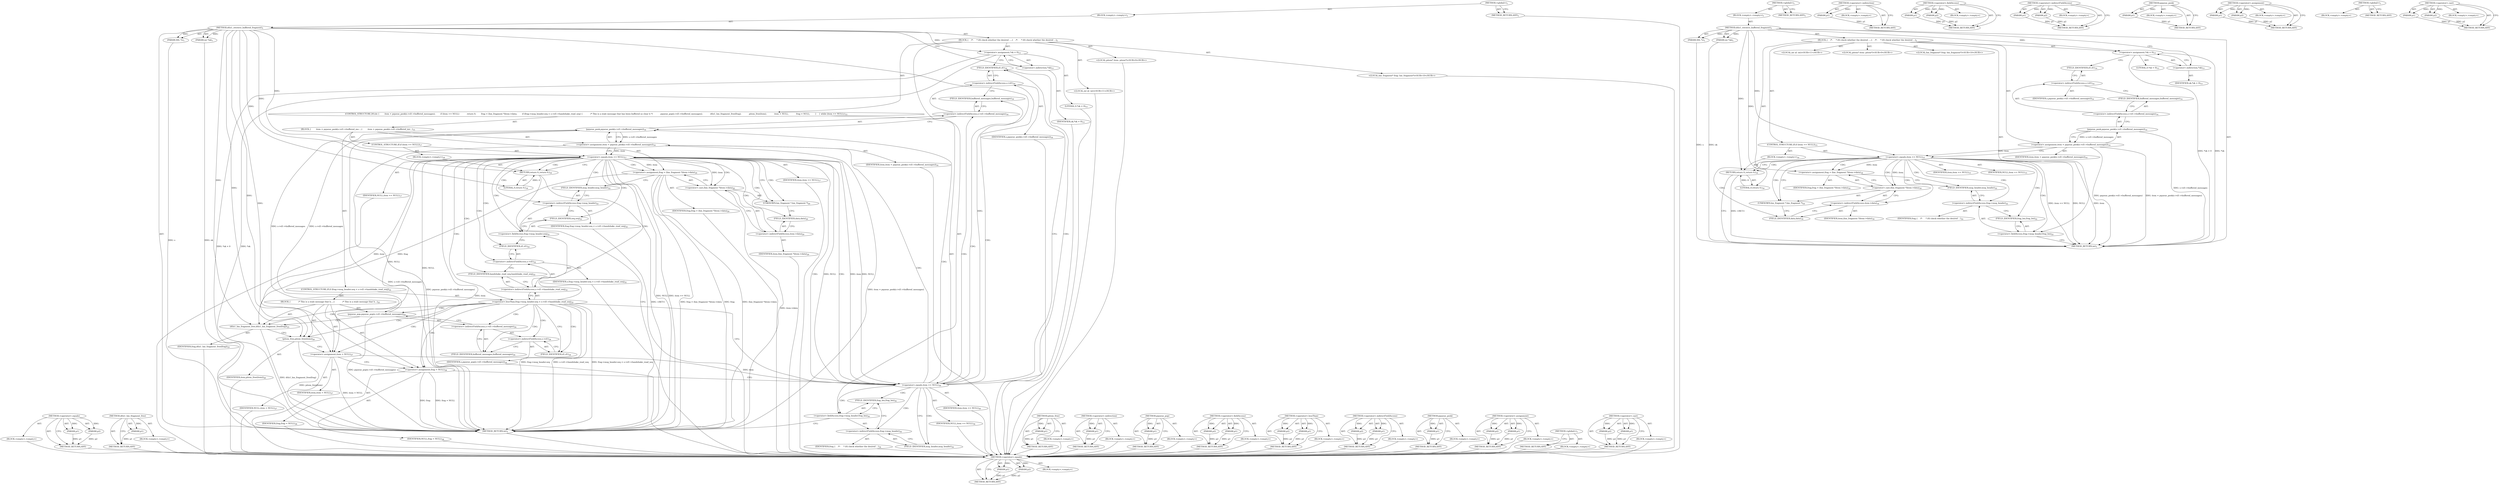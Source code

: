 digraph "&lt;operator&gt;.cast" {
vulnerable_89 [label=<(METHOD,&lt;operator&gt;.equals)>];
vulnerable_90 [label=<(PARAM,p1)>];
vulnerable_91 [label=<(PARAM,p2)>];
vulnerable_92 [label=<(BLOCK,&lt;empty&gt;,&lt;empty&gt;)>];
vulnerable_93 [label=<(METHOD_RETURN,ANY)>];
vulnerable_6 [label=<(METHOD,&lt;global&gt;)<SUB>1</SUB>>];
vulnerable_7 [label=<(BLOCK,&lt;empty&gt;,&lt;empty&gt;)<SUB>1</SUB>>];
vulnerable_8 [label=<(METHOD,dtls1_retrieve_buffered_fragment)<SUB>1</SUB>>];
vulnerable_9 [label=<(PARAM,SSL *s)<SUB>1</SUB>>];
vulnerable_10 [label=<(PARAM,int *ok)<SUB>1</SUB>>];
vulnerable_11 [label=<(BLOCK,{
    /*-
     * (0) check whether the desired ...,{
    /*-
     * (0) check whether the desired ...)<SUB>2</SUB>>];
vulnerable_12 [label="<(LOCAL,pitem* item: pitem*)<SUB>9</SUB>>"];
vulnerable_13 [label="<(LOCAL,hm_fragment* frag: hm_fragment*)<SUB>10</SUB>>"];
vulnerable_14 [label="<(LOCAL,int al: int)<SUB>11</SUB>>"];
vulnerable_15 [label=<(&lt;operator&gt;.assignment,*ok = 0)<SUB>13</SUB>>];
vulnerable_16 [label=<(&lt;operator&gt;.indirection,*ok)<SUB>13</SUB>>];
vulnerable_17 [label=<(IDENTIFIER,ok,*ok = 0)<SUB>13</SUB>>];
vulnerable_18 [label=<(LITERAL,0,*ok = 0)<SUB>13</SUB>>];
vulnerable_19 [label=<(&lt;operator&gt;.assignment,item = pqueue_peek(s-&gt;d1-&gt;buffered_messages))<SUB>14</SUB>>];
vulnerable_20 [label=<(IDENTIFIER,item,item = pqueue_peek(s-&gt;d1-&gt;buffered_messages))<SUB>14</SUB>>];
vulnerable_21 [label=<(pqueue_peek,pqueue_peek(s-&gt;d1-&gt;buffered_messages))<SUB>14</SUB>>];
vulnerable_22 [label=<(&lt;operator&gt;.indirectFieldAccess,s-&gt;d1-&gt;buffered_messages)<SUB>14</SUB>>];
vulnerable_23 [label=<(&lt;operator&gt;.indirectFieldAccess,s-&gt;d1)<SUB>14</SUB>>];
vulnerable_24 [label=<(IDENTIFIER,s,pqueue_peek(s-&gt;d1-&gt;buffered_messages))<SUB>14</SUB>>];
vulnerable_25 [label=<(FIELD_IDENTIFIER,d1,d1)<SUB>14</SUB>>];
vulnerable_26 [label=<(FIELD_IDENTIFIER,buffered_messages,buffered_messages)<SUB>14</SUB>>];
vulnerable_27 [label=<(CONTROL_STRUCTURE,IF,if (item == NULL))<SUB>15</SUB>>];
vulnerable_28 [label=<(&lt;operator&gt;.equals,item == NULL)<SUB>15</SUB>>];
vulnerable_29 [label=<(IDENTIFIER,item,item == NULL)<SUB>15</SUB>>];
vulnerable_30 [label=<(IDENTIFIER,NULL,item == NULL)<SUB>15</SUB>>];
vulnerable_31 [label=<(BLOCK,&lt;empty&gt;,&lt;empty&gt;)<SUB>16</SUB>>];
vulnerable_32 [label=<(RETURN,return 0;,return 0;)<SUB>16</SUB>>];
vulnerable_33 [label=<(LITERAL,0,return 0;)<SUB>16</SUB>>];
vulnerable_34 [label=<(&lt;operator&gt;.assignment,frag = (hm_fragment *)item-&gt;data)<SUB>18</SUB>>];
vulnerable_35 [label=<(IDENTIFIER,frag,frag = (hm_fragment *)item-&gt;data)<SUB>18</SUB>>];
vulnerable_36 [label=<(&lt;operator&gt;.cast,(hm_fragment *)item-&gt;data)<SUB>18</SUB>>];
vulnerable_37 [label=<(UNKNOWN,hm_fragment *,hm_fragment *)<SUB>18</SUB>>];
vulnerable_38 [label=<(&lt;operator&gt;.indirectFieldAccess,item-&gt;data)<SUB>18</SUB>>];
vulnerable_39 [label=<(IDENTIFIER,item,(hm_fragment *)item-&gt;data)<SUB>18</SUB>>];
vulnerable_40 [label=<(FIELD_IDENTIFIER,data,data)<SUB>18</SUB>>];
vulnerable_41 [label=<(&lt;operator&gt;.fieldAccess,frag-&gt;msg_header.frag_len)<SUB>22</SUB>>];
vulnerable_42 [label=<(&lt;operator&gt;.indirectFieldAccess,frag-&gt;msg_header)<SUB>22</SUB>>];
vulnerable_43 [label=<(IDENTIFIER,frag,{
    /*-
     * (0) check whether the desired ...)<SUB>22</SUB>>];
vulnerable_44 [label=<(FIELD_IDENTIFIER,msg_header,msg_header)<SUB>22</SUB>>];
vulnerable_45 [label=<(FIELD_IDENTIFIER,frag_len,frag_len)<SUB>22</SUB>>];
vulnerable_46 [label=<(METHOD_RETURN,int)<SUB>1</SUB>>];
vulnerable_48 [label=<(METHOD_RETURN,ANY)<SUB>1</SUB>>];
vulnerable_76 [label=<(METHOD,&lt;operator&gt;.indirection)>];
vulnerable_77 [label=<(PARAM,p1)>];
vulnerable_78 [label=<(BLOCK,&lt;empty&gt;,&lt;empty&gt;)>];
vulnerable_79 [label=<(METHOD_RETURN,ANY)>];
vulnerable_99 [label=<(METHOD,&lt;operator&gt;.fieldAccess)>];
vulnerable_100 [label=<(PARAM,p1)>];
vulnerable_101 [label=<(PARAM,p2)>];
vulnerable_102 [label=<(BLOCK,&lt;empty&gt;,&lt;empty&gt;)>];
vulnerable_103 [label=<(METHOD_RETURN,ANY)>];
vulnerable_84 [label=<(METHOD,&lt;operator&gt;.indirectFieldAccess)>];
vulnerable_85 [label=<(PARAM,p1)>];
vulnerable_86 [label=<(PARAM,p2)>];
vulnerable_87 [label=<(BLOCK,&lt;empty&gt;,&lt;empty&gt;)>];
vulnerable_88 [label=<(METHOD_RETURN,ANY)>];
vulnerable_80 [label=<(METHOD,pqueue_peek)>];
vulnerable_81 [label=<(PARAM,p1)>];
vulnerable_82 [label=<(BLOCK,&lt;empty&gt;,&lt;empty&gt;)>];
vulnerable_83 [label=<(METHOD_RETURN,ANY)>];
vulnerable_71 [label=<(METHOD,&lt;operator&gt;.assignment)>];
vulnerable_72 [label=<(PARAM,p1)>];
vulnerable_73 [label=<(PARAM,p2)>];
vulnerable_74 [label=<(BLOCK,&lt;empty&gt;,&lt;empty&gt;)>];
vulnerable_75 [label=<(METHOD_RETURN,ANY)>];
vulnerable_65 [label=<(METHOD,&lt;global&gt;)<SUB>1</SUB>>];
vulnerable_66 [label=<(BLOCK,&lt;empty&gt;,&lt;empty&gt;)>];
vulnerable_67 [label=<(METHOD_RETURN,ANY)>];
vulnerable_94 [label=<(METHOD,&lt;operator&gt;.cast)>];
vulnerable_95 [label=<(PARAM,p1)>];
vulnerable_96 [label=<(PARAM,p2)>];
vulnerable_97 [label=<(BLOCK,&lt;empty&gt;,&lt;empty&gt;)>];
vulnerable_98 [label=<(METHOD_RETURN,ANY)>];
fixed_123 [label=<(METHOD,&lt;operator&gt;.equals)>];
fixed_124 [label=<(PARAM,p1)>];
fixed_125 [label=<(PARAM,p2)>];
fixed_126 [label=<(BLOCK,&lt;empty&gt;,&lt;empty&gt;)>];
fixed_127 [label=<(METHOD_RETURN,ANY)>];
fixed_147 [label=<(METHOD,dtls1_hm_fragment_free)>];
fixed_148 [label=<(PARAM,p1)>];
fixed_149 [label=<(BLOCK,&lt;empty&gt;,&lt;empty&gt;)>];
fixed_150 [label=<(METHOD_RETURN,ANY)>];
fixed_6 [label=<(METHOD,&lt;global&gt;)<SUB>1</SUB>>];
fixed_7 [label=<(BLOCK,&lt;empty&gt;,&lt;empty&gt;)<SUB>1</SUB>>];
fixed_8 [label=<(METHOD,dtls1_retrieve_buffered_fragment)<SUB>1</SUB>>];
fixed_9 [label=<(PARAM,SSL *s)<SUB>1</SUB>>];
fixed_10 [label=<(PARAM,int *ok)<SUB>1</SUB>>];
fixed_11 [label=<(BLOCK,{
    /*-
     * (0) check whether the desired ...,{
    /*-
     * (0) check whether the desired ...)<SUB>2</SUB>>];
fixed_12 [label="<(LOCAL,pitem* item: pitem*)<SUB>9</SUB>>"];
fixed_13 [label="<(LOCAL,hm_fragment* frag: hm_fragment*)<SUB>10</SUB>>"];
fixed_14 [label="<(LOCAL,int al: int)<SUB>11</SUB>>"];
fixed_15 [label=<(&lt;operator&gt;.assignment,*ok = 0)<SUB>13</SUB>>];
fixed_16 [label=<(&lt;operator&gt;.indirection,*ok)<SUB>13</SUB>>];
fixed_17 [label=<(IDENTIFIER,ok,*ok = 0)<SUB>13</SUB>>];
fixed_18 [label=<(LITERAL,0,*ok = 0)<SUB>13</SUB>>];
fixed_19 [label=<(CONTROL_STRUCTURE,DO,do {
        item = pqueue_peek(s-&gt;d1-&gt;buffered_messages);
        if (item == NULL)
            return 0;

        frag = (hm_fragment *)item-&gt;data;

        if (frag-&gt;msg_header.seq &lt; s-&gt;d1-&gt;handshake_read_seq) {
            /* This is a stale message that has been buffered so clear it */
            pqueue_pop(s-&gt;d1-&gt;buffered_messages);
            dtls1_hm_fragment_free(frag);
            pitem_free(item);
            item = NULL;
            frag = NULL;
        }
    } while (item == NULL);)<SUB>15</SUB>>];
fixed_20 [label=<(BLOCK,{
        item = pqueue_peek(s-&gt;d1-&gt;buffered_me...,{
        item = pqueue_peek(s-&gt;d1-&gt;buffered_me...)<SUB>15</SUB>>];
fixed_21 [label=<(&lt;operator&gt;.assignment,item = pqueue_peek(s-&gt;d1-&gt;buffered_messages))<SUB>16</SUB>>];
fixed_22 [label=<(IDENTIFIER,item,item = pqueue_peek(s-&gt;d1-&gt;buffered_messages))<SUB>16</SUB>>];
fixed_23 [label=<(pqueue_peek,pqueue_peek(s-&gt;d1-&gt;buffered_messages))<SUB>16</SUB>>];
fixed_24 [label=<(&lt;operator&gt;.indirectFieldAccess,s-&gt;d1-&gt;buffered_messages)<SUB>16</SUB>>];
fixed_25 [label=<(&lt;operator&gt;.indirectFieldAccess,s-&gt;d1)<SUB>16</SUB>>];
fixed_26 [label=<(IDENTIFIER,s,pqueue_peek(s-&gt;d1-&gt;buffered_messages))<SUB>16</SUB>>];
fixed_27 [label=<(FIELD_IDENTIFIER,d1,d1)<SUB>16</SUB>>];
fixed_28 [label=<(FIELD_IDENTIFIER,buffered_messages,buffered_messages)<SUB>16</SUB>>];
fixed_29 [label=<(CONTROL_STRUCTURE,IF,if (item == NULL))<SUB>17</SUB>>];
fixed_30 [label=<(&lt;operator&gt;.equals,item == NULL)<SUB>17</SUB>>];
fixed_31 [label=<(IDENTIFIER,item,item == NULL)<SUB>17</SUB>>];
fixed_32 [label=<(IDENTIFIER,NULL,item == NULL)<SUB>17</SUB>>];
fixed_33 [label=<(BLOCK,&lt;empty&gt;,&lt;empty&gt;)<SUB>18</SUB>>];
fixed_34 [label=<(RETURN,return 0;,return 0;)<SUB>18</SUB>>];
fixed_35 [label=<(LITERAL,0,return 0;)<SUB>18</SUB>>];
fixed_36 [label=<(&lt;operator&gt;.assignment,frag = (hm_fragment *)item-&gt;data)<SUB>20</SUB>>];
fixed_37 [label=<(IDENTIFIER,frag,frag = (hm_fragment *)item-&gt;data)<SUB>20</SUB>>];
fixed_38 [label=<(&lt;operator&gt;.cast,(hm_fragment *)item-&gt;data)<SUB>20</SUB>>];
fixed_39 [label=<(UNKNOWN,hm_fragment *,hm_fragment *)<SUB>20</SUB>>];
fixed_40 [label=<(&lt;operator&gt;.indirectFieldAccess,item-&gt;data)<SUB>20</SUB>>];
fixed_41 [label=<(IDENTIFIER,item,(hm_fragment *)item-&gt;data)<SUB>20</SUB>>];
fixed_42 [label=<(FIELD_IDENTIFIER,data,data)<SUB>20</SUB>>];
fixed_43 [label=<(CONTROL_STRUCTURE,IF,if (frag-&gt;msg_header.seq &lt; s-&gt;d1-&gt;handshake_read_seq))<SUB>22</SUB>>];
fixed_44 [label=<(&lt;operator&gt;.lessThan,frag-&gt;msg_header.seq &lt; s-&gt;d1-&gt;handshake_read_seq)<SUB>22</SUB>>];
fixed_45 [label=<(&lt;operator&gt;.fieldAccess,frag-&gt;msg_header.seq)<SUB>22</SUB>>];
fixed_46 [label=<(&lt;operator&gt;.indirectFieldAccess,frag-&gt;msg_header)<SUB>22</SUB>>];
fixed_47 [label=<(IDENTIFIER,frag,frag-&gt;msg_header.seq &lt; s-&gt;d1-&gt;handshake_read_seq)<SUB>22</SUB>>];
fixed_48 [label=<(FIELD_IDENTIFIER,msg_header,msg_header)<SUB>22</SUB>>];
fixed_49 [label=<(FIELD_IDENTIFIER,seq,seq)<SUB>22</SUB>>];
fixed_50 [label=<(&lt;operator&gt;.indirectFieldAccess,s-&gt;d1-&gt;handshake_read_seq)<SUB>22</SUB>>];
fixed_51 [label=<(&lt;operator&gt;.indirectFieldAccess,s-&gt;d1)<SUB>22</SUB>>];
fixed_52 [label=<(IDENTIFIER,s,frag-&gt;msg_header.seq &lt; s-&gt;d1-&gt;handshake_read_seq)<SUB>22</SUB>>];
fixed_53 [label=<(FIELD_IDENTIFIER,d1,d1)<SUB>22</SUB>>];
fixed_54 [label=<(FIELD_IDENTIFIER,handshake_read_seq,handshake_read_seq)<SUB>22</SUB>>];
fixed_55 [label=<(BLOCK,{
            /* This is a stale message that h...,{
            /* This is a stale message that h...)<SUB>22</SUB>>];
fixed_56 [label=<(pqueue_pop,pqueue_pop(s-&gt;d1-&gt;buffered_messages))<SUB>24</SUB>>];
fixed_57 [label=<(&lt;operator&gt;.indirectFieldAccess,s-&gt;d1-&gt;buffered_messages)<SUB>24</SUB>>];
fixed_58 [label=<(&lt;operator&gt;.indirectFieldAccess,s-&gt;d1)<SUB>24</SUB>>];
fixed_59 [label=<(IDENTIFIER,s,pqueue_pop(s-&gt;d1-&gt;buffered_messages))<SUB>24</SUB>>];
fixed_60 [label=<(FIELD_IDENTIFIER,d1,d1)<SUB>24</SUB>>];
fixed_61 [label=<(FIELD_IDENTIFIER,buffered_messages,buffered_messages)<SUB>24</SUB>>];
fixed_62 [label=<(dtls1_hm_fragment_free,dtls1_hm_fragment_free(frag))<SUB>25</SUB>>];
fixed_63 [label=<(IDENTIFIER,frag,dtls1_hm_fragment_free(frag))<SUB>25</SUB>>];
fixed_64 [label=<(pitem_free,pitem_free(item))<SUB>26</SUB>>];
fixed_65 [label=<(IDENTIFIER,item,pitem_free(item))<SUB>26</SUB>>];
fixed_66 [label=<(&lt;operator&gt;.assignment,item = NULL)<SUB>27</SUB>>];
fixed_67 [label=<(IDENTIFIER,item,item = NULL)<SUB>27</SUB>>];
fixed_68 [label=<(IDENTIFIER,NULL,item = NULL)<SUB>27</SUB>>];
fixed_69 [label=<(&lt;operator&gt;.assignment,frag = NULL)<SUB>28</SUB>>];
fixed_70 [label=<(IDENTIFIER,frag,frag = NULL)<SUB>28</SUB>>];
fixed_71 [label=<(IDENTIFIER,NULL,frag = NULL)<SUB>28</SUB>>];
fixed_72 [label=<(&lt;operator&gt;.equals,item == NULL)<SUB>30</SUB>>];
fixed_73 [label=<(IDENTIFIER,item,item == NULL)<SUB>30</SUB>>];
fixed_74 [label=<(IDENTIFIER,NULL,item == NULL)<SUB>30</SUB>>];
fixed_75 [label=<(&lt;operator&gt;.fieldAccess,frag-&gt;msg_header.frag_len)<SUB>34</SUB>>];
fixed_76 [label=<(&lt;operator&gt;.indirectFieldAccess,frag-&gt;msg_header)<SUB>34</SUB>>];
fixed_77 [label=<(IDENTIFIER,frag,{
    /*-
     * (0) check whether the desired ...)<SUB>34</SUB>>];
fixed_78 [label=<(FIELD_IDENTIFIER,msg_header,msg_header)<SUB>34</SUB>>];
fixed_79 [label=<(FIELD_IDENTIFIER,frag_len,frag_len)<SUB>34</SUB>>];
fixed_80 [label=<(METHOD_RETURN,int)<SUB>1</SUB>>];
fixed_82 [label=<(METHOD_RETURN,ANY)<SUB>1</SUB>>];
fixed_151 [label=<(METHOD,pitem_free)>];
fixed_152 [label=<(PARAM,p1)>];
fixed_153 [label=<(BLOCK,&lt;empty&gt;,&lt;empty&gt;)>];
fixed_154 [label=<(METHOD_RETURN,ANY)>];
fixed_110 [label=<(METHOD,&lt;operator&gt;.indirection)>];
fixed_111 [label=<(PARAM,p1)>];
fixed_112 [label=<(BLOCK,&lt;empty&gt;,&lt;empty&gt;)>];
fixed_113 [label=<(METHOD_RETURN,ANY)>];
fixed_143 [label=<(METHOD,pqueue_pop)>];
fixed_144 [label=<(PARAM,p1)>];
fixed_145 [label=<(BLOCK,&lt;empty&gt;,&lt;empty&gt;)>];
fixed_146 [label=<(METHOD_RETURN,ANY)>];
fixed_138 [label=<(METHOD,&lt;operator&gt;.fieldAccess)>];
fixed_139 [label=<(PARAM,p1)>];
fixed_140 [label=<(PARAM,p2)>];
fixed_141 [label=<(BLOCK,&lt;empty&gt;,&lt;empty&gt;)>];
fixed_142 [label=<(METHOD_RETURN,ANY)>];
fixed_133 [label=<(METHOD,&lt;operator&gt;.lessThan)>];
fixed_134 [label=<(PARAM,p1)>];
fixed_135 [label=<(PARAM,p2)>];
fixed_136 [label=<(BLOCK,&lt;empty&gt;,&lt;empty&gt;)>];
fixed_137 [label=<(METHOD_RETURN,ANY)>];
fixed_118 [label=<(METHOD,&lt;operator&gt;.indirectFieldAccess)>];
fixed_119 [label=<(PARAM,p1)>];
fixed_120 [label=<(PARAM,p2)>];
fixed_121 [label=<(BLOCK,&lt;empty&gt;,&lt;empty&gt;)>];
fixed_122 [label=<(METHOD_RETURN,ANY)>];
fixed_114 [label=<(METHOD,pqueue_peek)>];
fixed_115 [label=<(PARAM,p1)>];
fixed_116 [label=<(BLOCK,&lt;empty&gt;,&lt;empty&gt;)>];
fixed_117 [label=<(METHOD_RETURN,ANY)>];
fixed_105 [label=<(METHOD,&lt;operator&gt;.assignment)>];
fixed_106 [label=<(PARAM,p1)>];
fixed_107 [label=<(PARAM,p2)>];
fixed_108 [label=<(BLOCK,&lt;empty&gt;,&lt;empty&gt;)>];
fixed_109 [label=<(METHOD_RETURN,ANY)>];
fixed_99 [label=<(METHOD,&lt;global&gt;)<SUB>1</SUB>>];
fixed_100 [label=<(BLOCK,&lt;empty&gt;,&lt;empty&gt;)>];
fixed_101 [label=<(METHOD_RETURN,ANY)>];
fixed_128 [label=<(METHOD,&lt;operator&gt;.cast)>];
fixed_129 [label=<(PARAM,p1)>];
fixed_130 [label=<(PARAM,p2)>];
fixed_131 [label=<(BLOCK,&lt;empty&gt;,&lt;empty&gt;)>];
fixed_132 [label=<(METHOD_RETURN,ANY)>];
vulnerable_89 -> vulnerable_90  [key=0, label="AST: "];
vulnerable_89 -> vulnerable_90  [key=1, label="DDG: "];
vulnerable_89 -> vulnerable_92  [key=0, label="AST: "];
vulnerable_89 -> vulnerable_91  [key=0, label="AST: "];
vulnerable_89 -> vulnerable_91  [key=1, label="DDG: "];
vulnerable_89 -> vulnerable_93  [key=0, label="AST: "];
vulnerable_89 -> vulnerable_93  [key=1, label="CFG: "];
vulnerable_90 -> vulnerable_93  [key=0, label="DDG: p1"];
vulnerable_91 -> vulnerable_93  [key=0, label="DDG: p2"];
vulnerable_6 -> vulnerable_7  [key=0, label="AST: "];
vulnerable_6 -> vulnerable_48  [key=0, label="AST: "];
vulnerable_6 -> vulnerable_48  [key=1, label="CFG: "];
vulnerable_7 -> vulnerable_8  [key=0, label="AST: "];
vulnerable_8 -> vulnerable_9  [key=0, label="AST: "];
vulnerable_8 -> vulnerable_9  [key=1, label="DDG: "];
vulnerable_8 -> vulnerable_10  [key=0, label="AST: "];
vulnerable_8 -> vulnerable_10  [key=1, label="DDG: "];
vulnerable_8 -> vulnerable_11  [key=0, label="AST: "];
vulnerable_8 -> vulnerable_46  [key=0, label="AST: "];
vulnerable_8 -> vulnerable_16  [key=0, label="CFG: "];
vulnerable_8 -> vulnerable_15  [key=0, label="DDG: "];
vulnerable_8 -> vulnerable_28  [key=0, label="DDG: "];
vulnerable_8 -> vulnerable_32  [key=0, label="DDG: "];
vulnerable_8 -> vulnerable_33  [key=0, label="DDG: "];
vulnerable_9 -> vulnerable_46  [key=0, label="DDG: s"];
vulnerable_10 -> vulnerable_46  [key=0, label="DDG: ok"];
vulnerable_11 -> vulnerable_12  [key=0, label="AST: "];
vulnerable_11 -> vulnerable_13  [key=0, label="AST: "];
vulnerable_11 -> vulnerable_14  [key=0, label="AST: "];
vulnerable_11 -> vulnerable_15  [key=0, label="AST: "];
vulnerable_11 -> vulnerable_19  [key=0, label="AST: "];
vulnerable_11 -> vulnerable_27  [key=0, label="AST: "];
vulnerable_11 -> vulnerable_34  [key=0, label="AST: "];
vulnerable_11 -> vulnerable_41  [key=0, label="AST: "];
vulnerable_15 -> vulnerable_16  [key=0, label="AST: "];
vulnerable_15 -> vulnerable_18  [key=0, label="AST: "];
vulnerable_15 -> vulnerable_25  [key=0, label="CFG: "];
vulnerable_15 -> vulnerable_46  [key=0, label="DDG: *ok"];
vulnerable_15 -> vulnerable_46  [key=1, label="DDG: *ok = 0"];
vulnerable_16 -> vulnerable_17  [key=0, label="AST: "];
vulnerable_16 -> vulnerable_15  [key=0, label="CFG: "];
vulnerable_19 -> vulnerable_20  [key=0, label="AST: "];
vulnerable_19 -> vulnerable_21  [key=0, label="AST: "];
vulnerable_19 -> vulnerable_28  [key=0, label="CFG: "];
vulnerable_19 -> vulnerable_28  [key=1, label="DDG: item"];
vulnerable_19 -> vulnerable_46  [key=0, label="DDG: pqueue_peek(s-&gt;d1-&gt;buffered_messages)"];
vulnerable_19 -> vulnerable_46  [key=1, label="DDG: item = pqueue_peek(s-&gt;d1-&gt;buffered_messages)"];
vulnerable_21 -> vulnerable_22  [key=0, label="AST: "];
vulnerable_21 -> vulnerable_19  [key=0, label="CFG: "];
vulnerable_21 -> vulnerable_19  [key=1, label="DDG: s-&gt;d1-&gt;buffered_messages"];
vulnerable_21 -> vulnerable_46  [key=0, label="DDG: s-&gt;d1-&gt;buffered_messages"];
vulnerable_22 -> vulnerable_23  [key=0, label="AST: "];
vulnerable_22 -> vulnerable_26  [key=0, label="AST: "];
vulnerable_22 -> vulnerable_21  [key=0, label="CFG: "];
vulnerable_23 -> vulnerable_24  [key=0, label="AST: "];
vulnerable_23 -> vulnerable_25  [key=0, label="AST: "];
vulnerable_23 -> vulnerable_26  [key=0, label="CFG: "];
vulnerable_25 -> vulnerable_23  [key=0, label="CFG: "];
vulnerable_26 -> vulnerable_22  [key=0, label="CFG: "];
vulnerable_27 -> vulnerable_28  [key=0, label="AST: "];
vulnerable_27 -> vulnerable_31  [key=0, label="AST: "];
vulnerable_28 -> vulnerable_29  [key=0, label="AST: "];
vulnerable_28 -> vulnerable_30  [key=0, label="AST: "];
vulnerable_28 -> vulnerable_32  [key=0, label="CFG: "];
vulnerable_28 -> vulnerable_32  [key=1, label="CDG: "];
vulnerable_28 -> vulnerable_37  [key=0, label="CFG: "];
vulnerable_28 -> vulnerable_37  [key=1, label="CDG: "];
vulnerable_28 -> vulnerable_46  [key=0, label="DDG: item"];
vulnerable_28 -> vulnerable_46  [key=1, label="DDG: item == NULL"];
vulnerable_28 -> vulnerable_46  [key=2, label="DDG: NULL"];
vulnerable_28 -> vulnerable_34  [key=0, label="DDG: item"];
vulnerable_28 -> vulnerable_34  [key=1, label="CDG: "];
vulnerable_28 -> vulnerable_36  [key=0, label="DDG: item"];
vulnerable_28 -> vulnerable_36  [key=1, label="CDG: "];
vulnerable_28 -> vulnerable_40  [key=0, label="CDG: "];
vulnerable_28 -> vulnerable_42  [key=0, label="CDG: "];
vulnerable_28 -> vulnerable_44  [key=0, label="CDG: "];
vulnerable_28 -> vulnerable_38  [key=0, label="CDG: "];
vulnerable_28 -> vulnerable_41  [key=0, label="CDG: "];
vulnerable_28 -> vulnerable_45  [key=0, label="CDG: "];
vulnerable_31 -> vulnerable_32  [key=0, label="AST: "];
vulnerable_32 -> vulnerable_33  [key=0, label="AST: "];
vulnerable_32 -> vulnerable_46  [key=0, label="CFG: "];
vulnerable_32 -> vulnerable_46  [key=1, label="DDG: &lt;RET&gt;"];
vulnerable_33 -> vulnerable_32  [key=0, label="DDG: 0"];
vulnerable_34 -> vulnerable_35  [key=0, label="AST: "];
vulnerable_34 -> vulnerable_36  [key=0, label="AST: "];
vulnerable_34 -> vulnerable_44  [key=0, label="CFG: "];
vulnerable_36 -> vulnerable_37  [key=0, label="AST: "];
vulnerable_36 -> vulnerable_38  [key=0, label="AST: "];
vulnerable_36 -> vulnerable_34  [key=0, label="CFG: "];
vulnerable_37 -> vulnerable_40  [key=0, label="CFG: "];
vulnerable_38 -> vulnerable_39  [key=0, label="AST: "];
vulnerable_38 -> vulnerable_40  [key=0, label="AST: "];
vulnerable_38 -> vulnerable_36  [key=0, label="CFG: "];
vulnerable_40 -> vulnerable_38  [key=0, label="CFG: "];
vulnerable_41 -> vulnerable_42  [key=0, label="AST: "];
vulnerable_41 -> vulnerable_45  [key=0, label="AST: "];
vulnerable_41 -> vulnerable_46  [key=0, label="CFG: "];
vulnerable_42 -> vulnerable_43  [key=0, label="AST: "];
vulnerable_42 -> vulnerable_44  [key=0, label="AST: "];
vulnerable_42 -> vulnerable_45  [key=0, label="CFG: "];
vulnerable_44 -> vulnerable_42  [key=0, label="CFG: "];
vulnerable_45 -> vulnerable_41  [key=0, label="CFG: "];
vulnerable_76 -> vulnerable_77  [key=0, label="AST: "];
vulnerable_76 -> vulnerable_77  [key=1, label="DDG: "];
vulnerable_76 -> vulnerable_78  [key=0, label="AST: "];
vulnerable_76 -> vulnerable_79  [key=0, label="AST: "];
vulnerable_76 -> vulnerable_79  [key=1, label="CFG: "];
vulnerable_77 -> vulnerable_79  [key=0, label="DDG: p1"];
vulnerable_99 -> vulnerable_100  [key=0, label="AST: "];
vulnerable_99 -> vulnerable_100  [key=1, label="DDG: "];
vulnerable_99 -> vulnerable_102  [key=0, label="AST: "];
vulnerable_99 -> vulnerable_101  [key=0, label="AST: "];
vulnerable_99 -> vulnerable_101  [key=1, label="DDG: "];
vulnerable_99 -> vulnerable_103  [key=0, label="AST: "];
vulnerable_99 -> vulnerable_103  [key=1, label="CFG: "];
vulnerable_100 -> vulnerable_103  [key=0, label="DDG: p1"];
vulnerable_101 -> vulnerable_103  [key=0, label="DDG: p2"];
vulnerable_84 -> vulnerable_85  [key=0, label="AST: "];
vulnerable_84 -> vulnerable_85  [key=1, label="DDG: "];
vulnerable_84 -> vulnerable_87  [key=0, label="AST: "];
vulnerable_84 -> vulnerable_86  [key=0, label="AST: "];
vulnerable_84 -> vulnerable_86  [key=1, label="DDG: "];
vulnerable_84 -> vulnerable_88  [key=0, label="AST: "];
vulnerable_84 -> vulnerable_88  [key=1, label="CFG: "];
vulnerable_85 -> vulnerable_88  [key=0, label="DDG: p1"];
vulnerable_86 -> vulnerable_88  [key=0, label="DDG: p2"];
vulnerable_80 -> vulnerable_81  [key=0, label="AST: "];
vulnerable_80 -> vulnerable_81  [key=1, label="DDG: "];
vulnerable_80 -> vulnerable_82  [key=0, label="AST: "];
vulnerable_80 -> vulnerable_83  [key=0, label="AST: "];
vulnerable_80 -> vulnerable_83  [key=1, label="CFG: "];
vulnerable_81 -> vulnerable_83  [key=0, label="DDG: p1"];
vulnerable_71 -> vulnerable_72  [key=0, label="AST: "];
vulnerable_71 -> vulnerable_72  [key=1, label="DDG: "];
vulnerable_71 -> vulnerable_74  [key=0, label="AST: "];
vulnerable_71 -> vulnerable_73  [key=0, label="AST: "];
vulnerable_71 -> vulnerable_73  [key=1, label="DDG: "];
vulnerable_71 -> vulnerable_75  [key=0, label="AST: "];
vulnerable_71 -> vulnerable_75  [key=1, label="CFG: "];
vulnerable_72 -> vulnerable_75  [key=0, label="DDG: p1"];
vulnerable_73 -> vulnerable_75  [key=0, label="DDG: p2"];
vulnerable_65 -> vulnerable_66  [key=0, label="AST: "];
vulnerable_65 -> vulnerable_67  [key=0, label="AST: "];
vulnerable_65 -> vulnerable_67  [key=1, label="CFG: "];
vulnerable_94 -> vulnerable_95  [key=0, label="AST: "];
vulnerable_94 -> vulnerable_95  [key=1, label="DDG: "];
vulnerable_94 -> vulnerable_97  [key=0, label="AST: "];
vulnerable_94 -> vulnerable_96  [key=0, label="AST: "];
vulnerable_94 -> vulnerable_96  [key=1, label="DDG: "];
vulnerable_94 -> vulnerable_98  [key=0, label="AST: "];
vulnerable_94 -> vulnerable_98  [key=1, label="CFG: "];
vulnerable_95 -> vulnerable_98  [key=0, label="DDG: p1"];
vulnerable_96 -> vulnerable_98  [key=0, label="DDG: p2"];
fixed_123 -> fixed_124  [key=0, label="AST: "];
fixed_123 -> fixed_124  [key=1, label="DDG: "];
fixed_123 -> fixed_126  [key=0, label="AST: "];
fixed_123 -> fixed_125  [key=0, label="AST: "];
fixed_123 -> fixed_125  [key=1, label="DDG: "];
fixed_123 -> fixed_127  [key=0, label="AST: "];
fixed_123 -> fixed_127  [key=1, label="CFG: "];
fixed_124 -> fixed_127  [key=0, label="DDG: p1"];
fixed_125 -> fixed_127  [key=0, label="DDG: p2"];
fixed_126 -> vulnerable_89  [key=0];
fixed_127 -> vulnerable_89  [key=0];
fixed_147 -> fixed_148  [key=0, label="AST: "];
fixed_147 -> fixed_148  [key=1, label="DDG: "];
fixed_147 -> fixed_149  [key=0, label="AST: "];
fixed_147 -> fixed_150  [key=0, label="AST: "];
fixed_147 -> fixed_150  [key=1, label="CFG: "];
fixed_148 -> fixed_150  [key=0, label="DDG: p1"];
fixed_149 -> vulnerable_89  [key=0];
fixed_150 -> vulnerable_89  [key=0];
fixed_6 -> fixed_7  [key=0, label="AST: "];
fixed_6 -> fixed_82  [key=0, label="AST: "];
fixed_6 -> fixed_82  [key=1, label="CFG: "];
fixed_7 -> fixed_8  [key=0, label="AST: "];
fixed_8 -> fixed_9  [key=0, label="AST: "];
fixed_8 -> fixed_9  [key=1, label="DDG: "];
fixed_8 -> fixed_10  [key=0, label="AST: "];
fixed_8 -> fixed_10  [key=1, label="DDG: "];
fixed_8 -> fixed_11  [key=0, label="AST: "];
fixed_8 -> fixed_80  [key=0, label="AST: "];
fixed_8 -> fixed_16  [key=0, label="CFG: "];
fixed_8 -> fixed_15  [key=0, label="DDG: "];
fixed_8 -> fixed_72  [key=0, label="DDG: "];
fixed_8 -> fixed_30  [key=0, label="DDG: "];
fixed_8 -> fixed_34  [key=0, label="DDG: "];
fixed_8 -> fixed_66  [key=0, label="DDG: "];
fixed_8 -> fixed_69  [key=0, label="DDG: "];
fixed_8 -> fixed_35  [key=0, label="DDG: "];
fixed_8 -> fixed_62  [key=0, label="DDG: "];
fixed_8 -> fixed_64  [key=0, label="DDG: "];
fixed_9 -> fixed_80  [key=0, label="DDG: s"];
fixed_10 -> fixed_80  [key=0, label="DDG: ok"];
fixed_11 -> fixed_12  [key=0, label="AST: "];
fixed_11 -> fixed_13  [key=0, label="AST: "];
fixed_11 -> fixed_14  [key=0, label="AST: "];
fixed_11 -> fixed_15  [key=0, label="AST: "];
fixed_11 -> fixed_19  [key=0, label="AST: "];
fixed_11 -> fixed_75  [key=0, label="AST: "];
fixed_12 -> vulnerable_89  [key=0];
fixed_13 -> vulnerable_89  [key=0];
fixed_14 -> vulnerable_89  [key=0];
fixed_15 -> fixed_16  [key=0, label="AST: "];
fixed_15 -> fixed_18  [key=0, label="AST: "];
fixed_15 -> fixed_27  [key=0, label="CFG: "];
fixed_15 -> fixed_80  [key=0, label="DDG: *ok"];
fixed_15 -> fixed_80  [key=1, label="DDG: *ok = 0"];
fixed_16 -> fixed_17  [key=0, label="AST: "];
fixed_16 -> fixed_15  [key=0, label="CFG: "];
fixed_17 -> vulnerable_89  [key=0];
fixed_18 -> vulnerable_89  [key=0];
fixed_19 -> fixed_20  [key=0, label="AST: "];
fixed_19 -> fixed_72  [key=0, label="AST: "];
fixed_20 -> fixed_21  [key=0, label="AST: "];
fixed_20 -> fixed_29  [key=0, label="AST: "];
fixed_20 -> fixed_36  [key=0, label="AST: "];
fixed_20 -> fixed_43  [key=0, label="AST: "];
fixed_21 -> fixed_22  [key=0, label="AST: "];
fixed_21 -> fixed_23  [key=0, label="AST: "];
fixed_21 -> fixed_30  [key=0, label="CFG: "];
fixed_21 -> fixed_30  [key=1, label="DDG: item"];
fixed_21 -> fixed_80  [key=0, label="DDG: pqueue_peek(s-&gt;d1-&gt;buffered_messages)"];
fixed_21 -> fixed_80  [key=1, label="DDG: item = pqueue_peek(s-&gt;d1-&gt;buffered_messages)"];
fixed_22 -> vulnerable_89  [key=0];
fixed_23 -> fixed_24  [key=0, label="AST: "];
fixed_23 -> fixed_21  [key=0, label="CFG: "];
fixed_23 -> fixed_21  [key=1, label="DDG: s-&gt;d1-&gt;buffered_messages"];
fixed_23 -> fixed_80  [key=0, label="DDG: s-&gt;d1-&gt;buffered_messages"];
fixed_23 -> fixed_56  [key=0, label="DDG: s-&gt;d1-&gt;buffered_messages"];
fixed_24 -> fixed_25  [key=0, label="AST: "];
fixed_24 -> fixed_28  [key=0, label="AST: "];
fixed_24 -> fixed_23  [key=0, label="CFG: "];
fixed_25 -> fixed_26  [key=0, label="AST: "];
fixed_25 -> fixed_27  [key=0, label="AST: "];
fixed_25 -> fixed_28  [key=0, label="CFG: "];
fixed_26 -> vulnerable_89  [key=0];
fixed_27 -> fixed_25  [key=0, label="CFG: "];
fixed_28 -> fixed_24  [key=0, label="CFG: "];
fixed_29 -> fixed_30  [key=0, label="AST: "];
fixed_29 -> fixed_33  [key=0, label="AST: "];
fixed_30 -> fixed_31  [key=0, label="AST: "];
fixed_30 -> fixed_32  [key=0, label="AST: "];
fixed_30 -> fixed_34  [key=0, label="CFG: "];
fixed_30 -> fixed_34  [key=1, label="CDG: "];
fixed_30 -> fixed_39  [key=0, label="CFG: "];
fixed_30 -> fixed_39  [key=1, label="CDG: "];
fixed_30 -> fixed_80  [key=0, label="DDG: item"];
fixed_30 -> fixed_80  [key=1, label="DDG: NULL"];
fixed_30 -> fixed_80  [key=2, label="DDG: item == NULL"];
fixed_30 -> fixed_36  [key=0, label="DDG: item"];
fixed_30 -> fixed_36  [key=1, label="CDG: "];
fixed_30 -> fixed_72  [key=0, label="DDG: item"];
fixed_30 -> fixed_72  [key=1, label="DDG: NULL"];
fixed_30 -> fixed_72  [key=2, label="CDG: "];
fixed_30 -> fixed_38  [key=0, label="DDG: item"];
fixed_30 -> fixed_38  [key=1, label="CDG: "];
fixed_30 -> fixed_66  [key=0, label="DDG: NULL"];
fixed_30 -> fixed_69  [key=0, label="DDG: NULL"];
fixed_30 -> fixed_64  [key=0, label="DDG: item"];
fixed_30 -> fixed_48  [key=0, label="CDG: "];
fixed_30 -> fixed_49  [key=0, label="CDG: "];
fixed_30 -> fixed_42  [key=0, label="CDG: "];
fixed_30 -> fixed_51  [key=0, label="CDG: "];
fixed_30 -> fixed_46  [key=0, label="CDG: "];
fixed_30 -> fixed_45  [key=0, label="CDG: "];
fixed_30 -> fixed_40  [key=0, label="CDG: "];
fixed_30 -> fixed_50  [key=0, label="CDG: "];
fixed_30 -> fixed_44  [key=0, label="CDG: "];
fixed_30 -> fixed_54  [key=0, label="CDG: "];
fixed_30 -> fixed_53  [key=0, label="CDG: "];
fixed_31 -> vulnerable_89  [key=0];
fixed_32 -> vulnerable_89  [key=0];
fixed_33 -> fixed_34  [key=0, label="AST: "];
fixed_34 -> fixed_35  [key=0, label="AST: "];
fixed_34 -> fixed_80  [key=0, label="CFG: "];
fixed_34 -> fixed_80  [key=1, label="DDG: &lt;RET&gt;"];
fixed_35 -> fixed_34  [key=0, label="DDG: 0"];
fixed_36 -> fixed_37  [key=0, label="AST: "];
fixed_36 -> fixed_38  [key=0, label="AST: "];
fixed_36 -> fixed_48  [key=0, label="CFG: "];
fixed_36 -> fixed_80  [key=0, label="DDG: frag"];
fixed_36 -> fixed_80  [key=1, label="DDG: (hm_fragment *)item-&gt;data"];
fixed_36 -> fixed_80  [key=2, label="DDG: frag = (hm_fragment *)item-&gt;data"];
fixed_36 -> fixed_62  [key=0, label="DDG: frag"];
fixed_37 -> vulnerable_89  [key=0];
fixed_38 -> fixed_39  [key=0, label="AST: "];
fixed_38 -> fixed_40  [key=0, label="AST: "];
fixed_38 -> fixed_36  [key=0, label="CFG: "];
fixed_38 -> fixed_80  [key=0, label="DDG: item-&gt;data"];
fixed_39 -> fixed_42  [key=0, label="CFG: "];
fixed_40 -> fixed_41  [key=0, label="AST: "];
fixed_40 -> fixed_42  [key=0, label="AST: "];
fixed_40 -> fixed_38  [key=0, label="CFG: "];
fixed_41 -> vulnerable_89  [key=0];
fixed_42 -> fixed_40  [key=0, label="CFG: "];
fixed_43 -> fixed_44  [key=0, label="AST: "];
fixed_43 -> fixed_55  [key=0, label="AST: "];
fixed_44 -> fixed_45  [key=0, label="AST: "];
fixed_44 -> fixed_50  [key=0, label="AST: "];
fixed_44 -> fixed_72  [key=0, label="CFG: "];
fixed_44 -> fixed_60  [key=0, label="CFG: "];
fixed_44 -> fixed_60  [key=1, label="CDG: "];
fixed_44 -> fixed_80  [key=0, label="DDG: frag-&gt;msg_header.seq"];
fixed_44 -> fixed_80  [key=1, label="DDG: s-&gt;d1-&gt;handshake_read_seq"];
fixed_44 -> fixed_80  [key=2, label="DDG: frag-&gt;msg_header.seq &lt; s-&gt;d1-&gt;handshake_read_seq"];
fixed_44 -> fixed_64  [key=0, label="CDG: "];
fixed_44 -> fixed_57  [key=0, label="CDG: "];
fixed_44 -> fixed_66  [key=0, label="CDG: "];
fixed_44 -> fixed_56  [key=0, label="CDG: "];
fixed_44 -> fixed_69  [key=0, label="CDG: "];
fixed_44 -> fixed_58  [key=0, label="CDG: "];
fixed_44 -> fixed_61  [key=0, label="CDG: "];
fixed_44 -> fixed_62  [key=0, label="CDG: "];
fixed_45 -> fixed_46  [key=0, label="AST: "];
fixed_45 -> fixed_49  [key=0, label="AST: "];
fixed_45 -> fixed_53  [key=0, label="CFG: "];
fixed_46 -> fixed_47  [key=0, label="AST: "];
fixed_46 -> fixed_48  [key=0, label="AST: "];
fixed_46 -> fixed_49  [key=0, label="CFG: "];
fixed_47 -> vulnerable_89  [key=0];
fixed_48 -> fixed_46  [key=0, label="CFG: "];
fixed_49 -> fixed_45  [key=0, label="CFG: "];
fixed_50 -> fixed_51  [key=0, label="AST: "];
fixed_50 -> fixed_54  [key=0, label="AST: "];
fixed_50 -> fixed_44  [key=0, label="CFG: "];
fixed_51 -> fixed_52  [key=0, label="AST: "];
fixed_51 -> fixed_53  [key=0, label="AST: "];
fixed_51 -> fixed_54  [key=0, label="CFG: "];
fixed_52 -> vulnerable_89  [key=0];
fixed_53 -> fixed_51  [key=0, label="CFG: "];
fixed_54 -> fixed_50  [key=0, label="CFG: "];
fixed_55 -> fixed_56  [key=0, label="AST: "];
fixed_55 -> fixed_62  [key=0, label="AST: "];
fixed_55 -> fixed_64  [key=0, label="AST: "];
fixed_55 -> fixed_66  [key=0, label="AST: "];
fixed_55 -> fixed_69  [key=0, label="AST: "];
fixed_56 -> fixed_57  [key=0, label="AST: "];
fixed_56 -> fixed_62  [key=0, label="CFG: "];
fixed_56 -> fixed_80  [key=0, label="DDG: pqueue_pop(s-&gt;d1-&gt;buffered_messages)"];
fixed_56 -> fixed_23  [key=0, label="DDG: s-&gt;d1-&gt;buffered_messages"];
fixed_57 -> fixed_58  [key=0, label="AST: "];
fixed_57 -> fixed_61  [key=0, label="AST: "];
fixed_57 -> fixed_56  [key=0, label="CFG: "];
fixed_58 -> fixed_59  [key=0, label="AST: "];
fixed_58 -> fixed_60  [key=0, label="AST: "];
fixed_58 -> fixed_61  [key=0, label="CFG: "];
fixed_59 -> vulnerable_89  [key=0];
fixed_60 -> fixed_58  [key=0, label="CFG: "];
fixed_61 -> fixed_57  [key=0, label="CFG: "];
fixed_62 -> fixed_63  [key=0, label="AST: "];
fixed_62 -> fixed_64  [key=0, label="CFG: "];
fixed_62 -> fixed_80  [key=0, label="DDG: dtls1_hm_fragment_free(frag)"];
fixed_63 -> vulnerable_89  [key=0];
fixed_64 -> fixed_65  [key=0, label="AST: "];
fixed_64 -> fixed_66  [key=0, label="CFG: "];
fixed_64 -> fixed_80  [key=0, label="DDG: pitem_free(item)"];
fixed_65 -> vulnerable_89  [key=0];
fixed_66 -> fixed_67  [key=0, label="AST: "];
fixed_66 -> fixed_68  [key=0, label="AST: "];
fixed_66 -> fixed_69  [key=0, label="CFG: "];
fixed_66 -> fixed_80  [key=0, label="DDG: item = NULL"];
fixed_66 -> fixed_72  [key=0, label="DDG: item"];
fixed_67 -> vulnerable_89  [key=0];
fixed_68 -> vulnerable_89  [key=0];
fixed_69 -> fixed_70  [key=0, label="AST: "];
fixed_69 -> fixed_71  [key=0, label="AST: "];
fixed_69 -> fixed_72  [key=0, label="CFG: "];
fixed_69 -> fixed_80  [key=0, label="DDG: frag"];
fixed_69 -> fixed_80  [key=1, label="DDG: frag = NULL"];
fixed_70 -> vulnerable_89  [key=0];
fixed_71 -> vulnerable_89  [key=0];
fixed_72 -> fixed_73  [key=0, label="AST: "];
fixed_72 -> fixed_74  [key=0, label="AST: "];
fixed_72 -> fixed_27  [key=0, label="CFG: "];
fixed_72 -> fixed_27  [key=1, label="CDG: "];
fixed_72 -> fixed_78  [key=0, label="CFG: "];
fixed_72 -> fixed_78  [key=1, label="CDG: "];
fixed_72 -> fixed_30  [key=0, label="DDG: NULL"];
fixed_72 -> fixed_30  [key=1, label="CDG: "];
fixed_72 -> fixed_21  [key=0, label="CDG: "];
fixed_72 -> fixed_28  [key=0, label="CDG: "];
fixed_72 -> fixed_75  [key=0, label="CDG: "];
fixed_72 -> fixed_25  [key=0, label="CDG: "];
fixed_72 -> fixed_76  [key=0, label="CDG: "];
fixed_72 -> fixed_79  [key=0, label="CDG: "];
fixed_72 -> fixed_24  [key=0, label="CDG: "];
fixed_72 -> fixed_23  [key=0, label="CDG: "];
fixed_73 -> vulnerable_89  [key=0];
fixed_74 -> vulnerable_89  [key=0];
fixed_75 -> fixed_76  [key=0, label="AST: "];
fixed_75 -> fixed_79  [key=0, label="AST: "];
fixed_75 -> fixed_80  [key=0, label="CFG: "];
fixed_76 -> fixed_77  [key=0, label="AST: "];
fixed_76 -> fixed_78  [key=0, label="AST: "];
fixed_76 -> fixed_79  [key=0, label="CFG: "];
fixed_77 -> vulnerable_89  [key=0];
fixed_78 -> fixed_76  [key=0, label="CFG: "];
fixed_79 -> fixed_75  [key=0, label="CFG: "];
fixed_80 -> vulnerable_89  [key=0];
fixed_82 -> vulnerable_89  [key=0];
fixed_151 -> fixed_152  [key=0, label="AST: "];
fixed_151 -> fixed_152  [key=1, label="DDG: "];
fixed_151 -> fixed_153  [key=0, label="AST: "];
fixed_151 -> fixed_154  [key=0, label="AST: "];
fixed_151 -> fixed_154  [key=1, label="CFG: "];
fixed_152 -> fixed_154  [key=0, label="DDG: p1"];
fixed_153 -> vulnerable_89  [key=0];
fixed_154 -> vulnerable_89  [key=0];
fixed_110 -> fixed_111  [key=0, label="AST: "];
fixed_110 -> fixed_111  [key=1, label="DDG: "];
fixed_110 -> fixed_112  [key=0, label="AST: "];
fixed_110 -> fixed_113  [key=0, label="AST: "];
fixed_110 -> fixed_113  [key=1, label="CFG: "];
fixed_111 -> fixed_113  [key=0, label="DDG: p1"];
fixed_112 -> vulnerable_89  [key=0];
fixed_113 -> vulnerable_89  [key=0];
fixed_143 -> fixed_144  [key=0, label="AST: "];
fixed_143 -> fixed_144  [key=1, label="DDG: "];
fixed_143 -> fixed_145  [key=0, label="AST: "];
fixed_143 -> fixed_146  [key=0, label="AST: "];
fixed_143 -> fixed_146  [key=1, label="CFG: "];
fixed_144 -> fixed_146  [key=0, label="DDG: p1"];
fixed_145 -> vulnerable_89  [key=0];
fixed_146 -> vulnerable_89  [key=0];
fixed_138 -> fixed_139  [key=0, label="AST: "];
fixed_138 -> fixed_139  [key=1, label="DDG: "];
fixed_138 -> fixed_141  [key=0, label="AST: "];
fixed_138 -> fixed_140  [key=0, label="AST: "];
fixed_138 -> fixed_140  [key=1, label="DDG: "];
fixed_138 -> fixed_142  [key=0, label="AST: "];
fixed_138 -> fixed_142  [key=1, label="CFG: "];
fixed_139 -> fixed_142  [key=0, label="DDG: p1"];
fixed_140 -> fixed_142  [key=0, label="DDG: p2"];
fixed_141 -> vulnerable_89  [key=0];
fixed_142 -> vulnerable_89  [key=0];
fixed_133 -> fixed_134  [key=0, label="AST: "];
fixed_133 -> fixed_134  [key=1, label="DDG: "];
fixed_133 -> fixed_136  [key=0, label="AST: "];
fixed_133 -> fixed_135  [key=0, label="AST: "];
fixed_133 -> fixed_135  [key=1, label="DDG: "];
fixed_133 -> fixed_137  [key=0, label="AST: "];
fixed_133 -> fixed_137  [key=1, label="CFG: "];
fixed_134 -> fixed_137  [key=0, label="DDG: p1"];
fixed_135 -> fixed_137  [key=0, label="DDG: p2"];
fixed_136 -> vulnerable_89  [key=0];
fixed_137 -> vulnerable_89  [key=0];
fixed_118 -> fixed_119  [key=0, label="AST: "];
fixed_118 -> fixed_119  [key=1, label="DDG: "];
fixed_118 -> fixed_121  [key=0, label="AST: "];
fixed_118 -> fixed_120  [key=0, label="AST: "];
fixed_118 -> fixed_120  [key=1, label="DDG: "];
fixed_118 -> fixed_122  [key=0, label="AST: "];
fixed_118 -> fixed_122  [key=1, label="CFG: "];
fixed_119 -> fixed_122  [key=0, label="DDG: p1"];
fixed_120 -> fixed_122  [key=0, label="DDG: p2"];
fixed_121 -> vulnerable_89  [key=0];
fixed_122 -> vulnerable_89  [key=0];
fixed_114 -> fixed_115  [key=0, label="AST: "];
fixed_114 -> fixed_115  [key=1, label="DDG: "];
fixed_114 -> fixed_116  [key=0, label="AST: "];
fixed_114 -> fixed_117  [key=0, label="AST: "];
fixed_114 -> fixed_117  [key=1, label="CFG: "];
fixed_115 -> fixed_117  [key=0, label="DDG: p1"];
fixed_116 -> vulnerable_89  [key=0];
fixed_117 -> vulnerable_89  [key=0];
fixed_105 -> fixed_106  [key=0, label="AST: "];
fixed_105 -> fixed_106  [key=1, label="DDG: "];
fixed_105 -> fixed_108  [key=0, label="AST: "];
fixed_105 -> fixed_107  [key=0, label="AST: "];
fixed_105 -> fixed_107  [key=1, label="DDG: "];
fixed_105 -> fixed_109  [key=0, label="AST: "];
fixed_105 -> fixed_109  [key=1, label="CFG: "];
fixed_106 -> fixed_109  [key=0, label="DDG: p1"];
fixed_107 -> fixed_109  [key=0, label="DDG: p2"];
fixed_108 -> vulnerable_89  [key=0];
fixed_109 -> vulnerable_89  [key=0];
fixed_99 -> fixed_100  [key=0, label="AST: "];
fixed_99 -> fixed_101  [key=0, label="AST: "];
fixed_99 -> fixed_101  [key=1, label="CFG: "];
fixed_100 -> vulnerable_89  [key=0];
fixed_101 -> vulnerable_89  [key=0];
fixed_128 -> fixed_129  [key=0, label="AST: "];
fixed_128 -> fixed_129  [key=1, label="DDG: "];
fixed_128 -> fixed_131  [key=0, label="AST: "];
fixed_128 -> fixed_130  [key=0, label="AST: "];
fixed_128 -> fixed_130  [key=1, label="DDG: "];
fixed_128 -> fixed_132  [key=0, label="AST: "];
fixed_128 -> fixed_132  [key=1, label="CFG: "];
fixed_129 -> fixed_132  [key=0, label="DDG: p1"];
fixed_130 -> fixed_132  [key=0, label="DDG: p2"];
fixed_131 -> vulnerable_89  [key=0];
fixed_132 -> vulnerable_89  [key=0];
}
